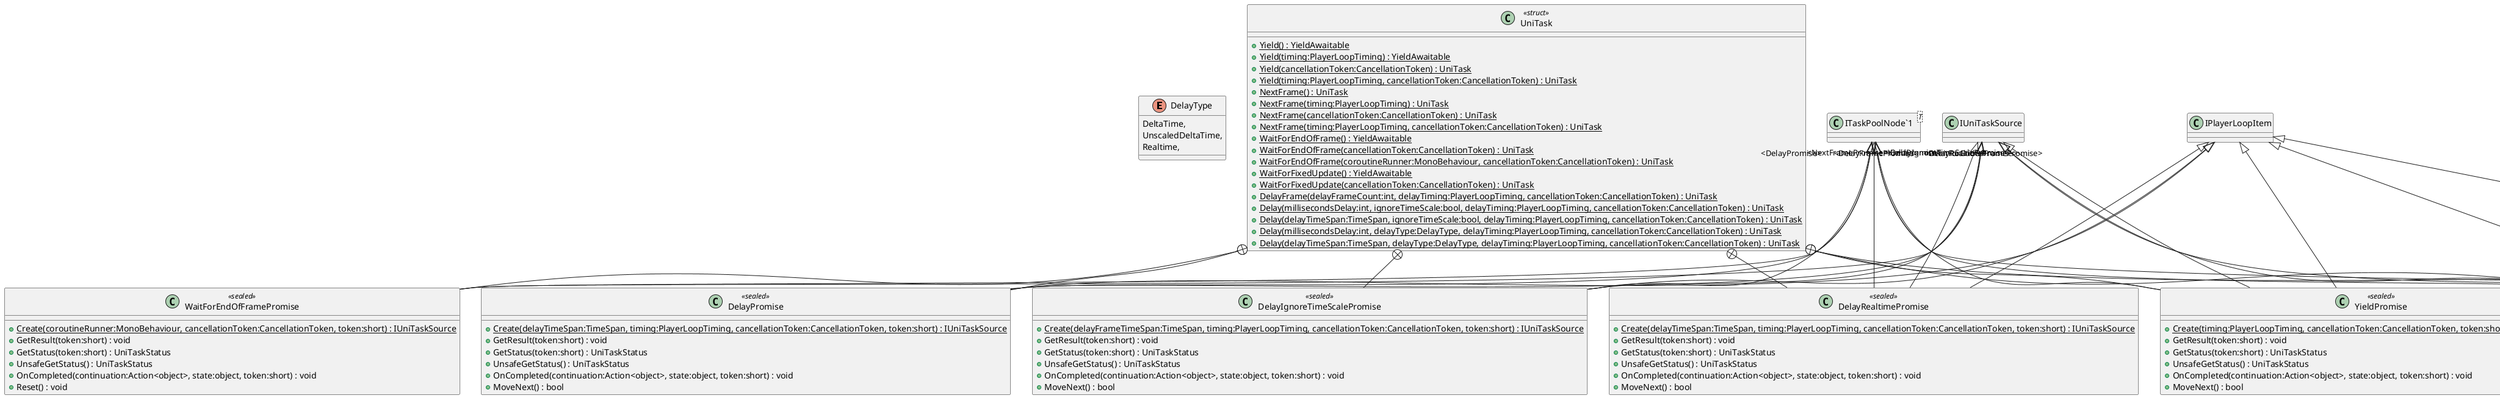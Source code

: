 @startuml
enum DelayType {
    DeltaTime,
    UnscaledDeltaTime,
    Realtime,
}
class UniTask <<struct>> {
    + {static} Yield() : YieldAwaitable
    + {static} Yield(timing:PlayerLoopTiming) : YieldAwaitable
    + {static} Yield(cancellationToken:CancellationToken) : UniTask
    + {static} Yield(timing:PlayerLoopTiming, cancellationToken:CancellationToken) : UniTask
    + {static} NextFrame() : UniTask
    + {static} NextFrame(timing:PlayerLoopTiming) : UniTask
    + {static} NextFrame(cancellationToken:CancellationToken) : UniTask
    + {static} NextFrame(timing:PlayerLoopTiming, cancellationToken:CancellationToken) : UniTask
    + {static} WaitForEndOfFrame() : YieldAwaitable
    + {static} WaitForEndOfFrame(cancellationToken:CancellationToken) : UniTask
    + {static} WaitForEndOfFrame(coroutineRunner:MonoBehaviour, cancellationToken:CancellationToken) : UniTask
    + {static} WaitForFixedUpdate() : YieldAwaitable
    + {static} WaitForFixedUpdate(cancellationToken:CancellationToken) : UniTask
    + {static} DelayFrame(delayFrameCount:int, delayTiming:PlayerLoopTiming, cancellationToken:CancellationToken) : UniTask
    + {static} Delay(millisecondsDelay:int, ignoreTimeScale:bool, delayTiming:PlayerLoopTiming, cancellationToken:CancellationToken) : UniTask
    + {static} Delay(delayTimeSpan:TimeSpan, ignoreTimeScale:bool, delayTiming:PlayerLoopTiming, cancellationToken:CancellationToken) : UniTask
    + {static} Delay(millisecondsDelay:int, delayType:DelayType, delayTiming:PlayerLoopTiming, cancellationToken:CancellationToken) : UniTask
    + {static} Delay(delayTimeSpan:TimeSpan, delayType:DelayType, delayTiming:PlayerLoopTiming, cancellationToken:CancellationToken) : UniTask
}
class YieldAwaitable <<struct>> {
    + YieldAwaitable(timing:PlayerLoopTiming)
    + GetAwaiter() : Awaiter
    + ToUniTask() : UniTask
}
class YieldPromise <<sealed>> {
    + {static} Create(timing:PlayerLoopTiming, cancellationToken:CancellationToken, token:short) : IUniTaskSource
    + GetResult(token:short) : void
    + GetStatus(token:short) : UniTaskStatus
    + UnsafeGetStatus() : UniTaskStatus
    + OnCompleted(continuation:Action<object>, state:object, token:short) : void
    + MoveNext() : bool
}
class NextFramePromise <<sealed>> {
    + {static} Create(timing:PlayerLoopTiming, cancellationToken:CancellationToken, token:short) : IUniTaskSource
    + GetResult(token:short) : void
    + GetStatus(token:short) : UniTaskStatus
    + UnsafeGetStatus() : UniTaskStatus
    + OnCompleted(continuation:Action<object>, state:object, token:short) : void
    + MoveNext() : bool
}
class WaitForEndOfFramePromise <<sealed>> {
    + {static} Create(coroutineRunner:MonoBehaviour, cancellationToken:CancellationToken, token:short) : IUniTaskSource
    + GetResult(token:short) : void
    + GetStatus(token:short) : UniTaskStatus
    + UnsafeGetStatus() : UniTaskStatus
    + OnCompleted(continuation:Action<object>, state:object, token:short) : void
    + Reset() : void
}
class DelayFramePromise <<sealed>> {
    + {static} Create(delayFrameCount:int, timing:PlayerLoopTiming, cancellationToken:CancellationToken, token:short) : IUniTaskSource
    + GetResult(token:short) : void
    + GetStatus(token:short) : UniTaskStatus
    + UnsafeGetStatus() : UniTaskStatus
    + OnCompleted(continuation:Action<object>, state:object, token:short) : void
    + MoveNext() : bool
}
class DelayPromise <<sealed>> {
    + {static} Create(delayTimeSpan:TimeSpan, timing:PlayerLoopTiming, cancellationToken:CancellationToken, token:short) : IUniTaskSource
    + GetResult(token:short) : void
    + GetStatus(token:short) : UniTaskStatus
    + UnsafeGetStatus() : UniTaskStatus
    + OnCompleted(continuation:Action<object>, state:object, token:short) : void
    + MoveNext() : bool
}
class DelayIgnoreTimeScalePromise <<sealed>> {
    + {static} Create(delayFrameTimeSpan:TimeSpan, timing:PlayerLoopTiming, cancellationToken:CancellationToken, token:short) : IUniTaskSource
    + GetResult(token:short) : void
    + GetStatus(token:short) : UniTaskStatus
    + UnsafeGetStatus() : UniTaskStatus
    + OnCompleted(continuation:Action<object>, state:object, token:short) : void
    + MoveNext() : bool
}
class DelayRealtimePromise <<sealed>> {
    + {static} Create(delayTimeSpan:TimeSpan, timing:PlayerLoopTiming, cancellationToken:CancellationToken, token:short) : IUniTaskSource
    + GetResult(token:short) : void
    + GetStatus(token:short) : UniTaskStatus
    + UnsafeGetStatus() : UniTaskStatus
    + OnCompleted(continuation:Action<object>, state:object, token:short) : void
    + MoveNext() : bool
}
class Awaiter <<struct>> {
    + Awaiter(timing:PlayerLoopTiming)
    + IsCompleted : bool <<get>>
    + GetResult() : void
    + OnCompleted(continuation:Action) : void
    + UnsafeOnCompleted(continuation:Action) : void
}
class "ITaskPoolNode`1"<T> {
}
UniTask +-- YieldPromise
IUniTaskSource <|-- YieldPromise
IPlayerLoopItem <|-- YieldPromise
"ITaskPoolNode`1" "<YieldPromise>" <|-- YieldPromise
UniTask +-- NextFramePromise
IUniTaskSource <|-- NextFramePromise
IPlayerLoopItem <|-- NextFramePromise
"ITaskPoolNode`1" "<NextFramePromise>" <|-- NextFramePromise
UniTask +-- WaitForEndOfFramePromise
IUniTaskSource <|-- WaitForEndOfFramePromise
"ITaskPoolNode`1" "<WaitForEndOfFramePromise>" <|-- WaitForEndOfFramePromise
UniTask +-- DelayFramePromise
IUniTaskSource <|-- DelayFramePromise
IPlayerLoopItem <|-- DelayFramePromise
"ITaskPoolNode`1" "<DelayFramePromise>" <|-- DelayFramePromise
UniTask +-- DelayPromise
IUniTaskSource <|-- DelayPromise
IPlayerLoopItem <|-- DelayPromise
"ITaskPoolNode`1" "<DelayPromise>" <|-- DelayPromise
UniTask +-- DelayIgnoreTimeScalePromise
IUniTaskSource <|-- DelayIgnoreTimeScalePromise
IPlayerLoopItem <|-- DelayIgnoreTimeScalePromise
"ITaskPoolNode`1" "<DelayIgnoreTimeScalePromise>" <|-- DelayIgnoreTimeScalePromise
UniTask +-- DelayRealtimePromise
IUniTaskSource <|-- DelayRealtimePromise
IPlayerLoopItem <|-- DelayRealtimePromise
"ITaskPoolNode`1" "<DelayRealtimePromise>" <|-- DelayRealtimePromise
YieldAwaitable +-- Awaiter
ICriticalNotifyCompletion <|-- Awaiter
@enduml

